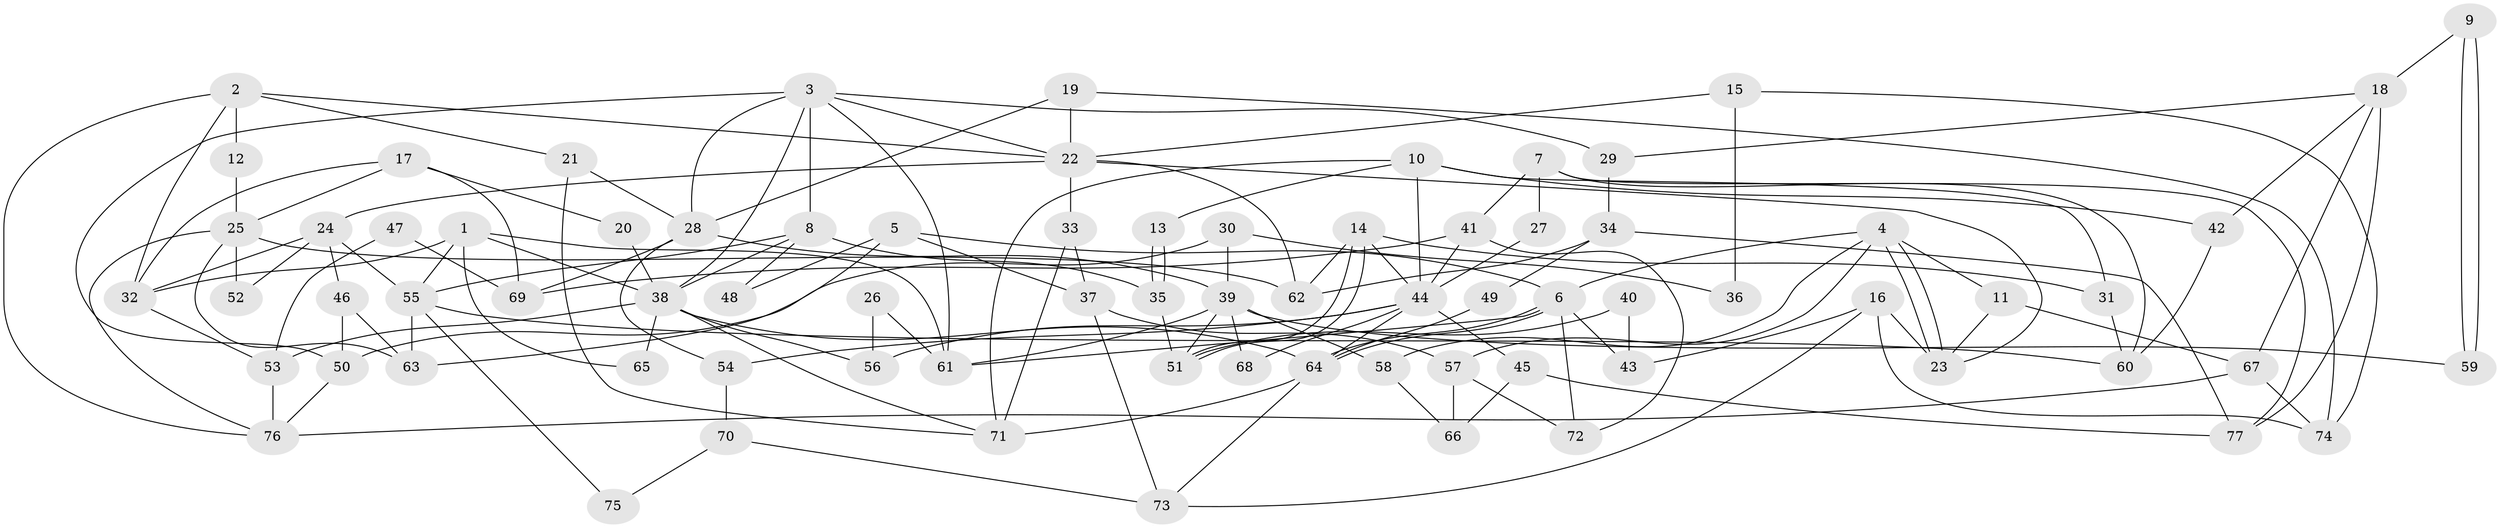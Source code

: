 // coarse degree distribution, {4: 0.14893617021276595, 7: 0.0425531914893617, 9: 0.06382978723404255, 6: 0.1702127659574468, 3: 0.23404255319148937, 5: 0.1702127659574468, 2: 0.0851063829787234, 8: 0.0425531914893617, 10: 0.0425531914893617}
// Generated by graph-tools (version 1.1) at 2025/52/02/27/25 19:52:06]
// undirected, 77 vertices, 154 edges
graph export_dot {
graph [start="1"]
  node [color=gray90,style=filled];
  1;
  2;
  3;
  4;
  5;
  6;
  7;
  8;
  9;
  10;
  11;
  12;
  13;
  14;
  15;
  16;
  17;
  18;
  19;
  20;
  21;
  22;
  23;
  24;
  25;
  26;
  27;
  28;
  29;
  30;
  31;
  32;
  33;
  34;
  35;
  36;
  37;
  38;
  39;
  40;
  41;
  42;
  43;
  44;
  45;
  46;
  47;
  48;
  49;
  50;
  51;
  52;
  53;
  54;
  55;
  56;
  57;
  58;
  59;
  60;
  61;
  62;
  63;
  64;
  65;
  66;
  67;
  68;
  69;
  70;
  71;
  72;
  73;
  74;
  75;
  76;
  77;
  1 -- 61;
  1 -- 38;
  1 -- 32;
  1 -- 55;
  1 -- 65;
  2 -- 22;
  2 -- 32;
  2 -- 12;
  2 -- 21;
  2 -- 76;
  3 -- 38;
  3 -- 22;
  3 -- 8;
  3 -- 28;
  3 -- 29;
  3 -- 50;
  3 -- 61;
  4 -- 6;
  4 -- 23;
  4 -- 23;
  4 -- 11;
  4 -- 57;
  4 -- 58;
  5 -- 37;
  5 -- 6;
  5 -- 48;
  5 -- 63;
  6 -- 64;
  6 -- 64;
  6 -- 61;
  6 -- 43;
  6 -- 72;
  7 -- 60;
  7 -- 41;
  7 -- 27;
  7 -- 77;
  8 -- 55;
  8 -- 35;
  8 -- 38;
  8 -- 48;
  9 -- 18;
  9 -- 59;
  9 -- 59;
  10 -- 71;
  10 -- 44;
  10 -- 13;
  10 -- 31;
  10 -- 42;
  11 -- 23;
  11 -- 67;
  12 -- 25;
  13 -- 35;
  13 -- 35;
  14 -- 51;
  14 -- 51;
  14 -- 31;
  14 -- 44;
  14 -- 62;
  15 -- 22;
  15 -- 74;
  15 -- 36;
  16 -- 23;
  16 -- 73;
  16 -- 43;
  16 -- 74;
  17 -- 32;
  17 -- 25;
  17 -- 20;
  17 -- 69;
  18 -- 29;
  18 -- 67;
  18 -- 42;
  18 -- 77;
  19 -- 74;
  19 -- 28;
  19 -- 22;
  20 -- 38;
  21 -- 28;
  21 -- 71;
  22 -- 62;
  22 -- 23;
  22 -- 24;
  22 -- 33;
  24 -- 46;
  24 -- 32;
  24 -- 52;
  24 -- 55;
  25 -- 63;
  25 -- 76;
  25 -- 52;
  25 -- 62;
  26 -- 61;
  26 -- 56;
  27 -- 44;
  28 -- 69;
  28 -- 39;
  28 -- 54;
  29 -- 34;
  30 -- 50;
  30 -- 39;
  30 -- 36;
  31 -- 60;
  32 -- 53;
  33 -- 71;
  33 -- 37;
  34 -- 77;
  34 -- 62;
  34 -- 49;
  35 -- 51;
  37 -- 57;
  37 -- 73;
  38 -- 71;
  38 -- 53;
  38 -- 56;
  38 -- 64;
  38 -- 65;
  39 -- 51;
  39 -- 58;
  39 -- 59;
  39 -- 61;
  39 -- 68;
  40 -- 51;
  40 -- 43;
  41 -- 72;
  41 -- 44;
  41 -- 69;
  42 -- 60;
  44 -- 64;
  44 -- 45;
  44 -- 54;
  44 -- 56;
  44 -- 68;
  45 -- 77;
  45 -- 66;
  46 -- 50;
  46 -- 63;
  47 -- 69;
  47 -- 53;
  49 -- 64;
  50 -- 76;
  53 -- 76;
  54 -- 70;
  55 -- 60;
  55 -- 63;
  55 -- 75;
  57 -- 66;
  57 -- 72;
  58 -- 66;
  64 -- 71;
  64 -- 73;
  67 -- 76;
  67 -- 74;
  70 -- 73;
  70 -- 75;
}
